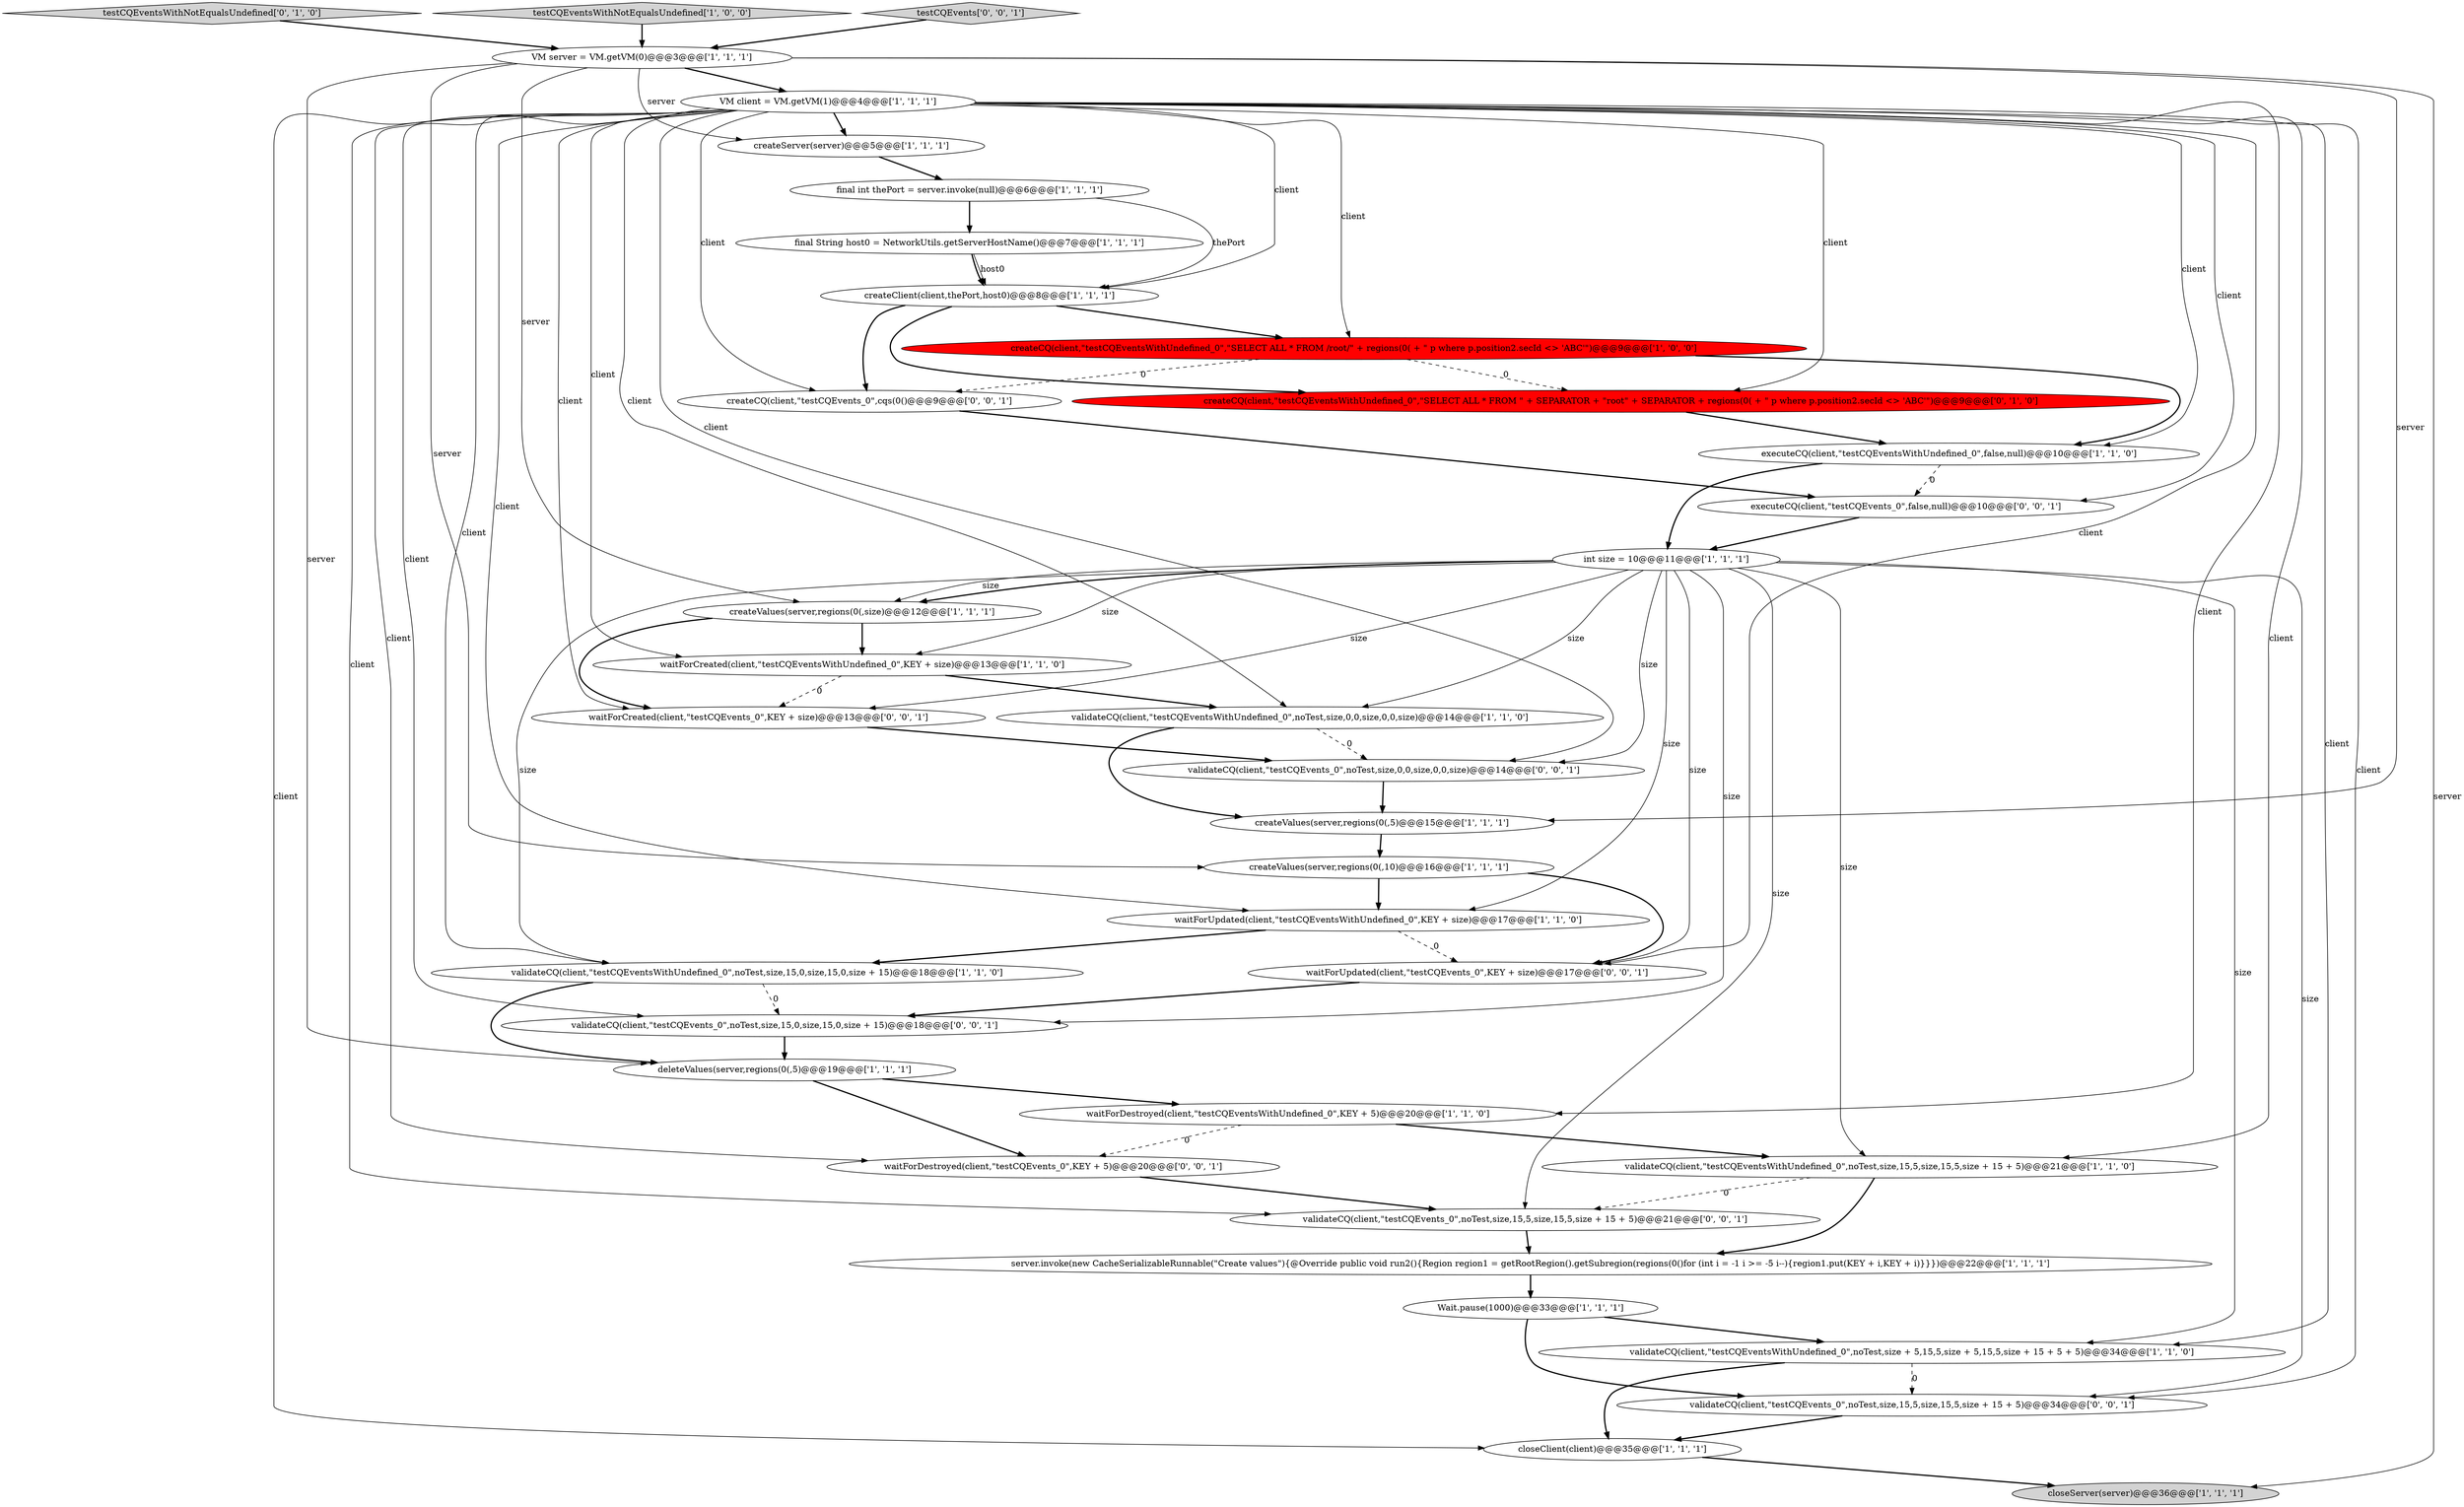 digraph {
24 [style = filled, label = "createServer(server)@@@5@@@['1', '1', '1']", fillcolor = white, shape = ellipse image = "AAA0AAABBB1BBB"];
33 [style = filled, label = "waitForCreated(client,\"testCQEvents_0\",KEY + size)@@@13@@@['0', '0', '1']", fillcolor = white, shape = ellipse image = "AAA0AAABBB3BBB"];
25 [style = filled, label = "createCQ(client,\"testCQEventsWithUndefined_0\",\"SELECT ALL * FROM \" + SEPARATOR + \"root\" + SEPARATOR + regions(0( + \" p where p.position2.secId <> 'ABC'\")@@@9@@@['0', '1', '0']", fillcolor = red, shape = ellipse image = "AAA1AAABBB2BBB"];
17 [style = filled, label = "VM server = VM.getVM(0)@@@3@@@['1', '1', '1']", fillcolor = white, shape = ellipse image = "AAA0AAABBB1BBB"];
8 [style = filled, label = "validateCQ(client,\"testCQEventsWithUndefined_0\",noTest,size,0,0,size,0,0,size)@@@14@@@['1', '1', '0']", fillcolor = white, shape = ellipse image = "AAA0AAABBB1BBB"];
22 [style = filled, label = "validateCQ(client,\"testCQEventsWithUndefined_0\",noTest,size + 5,15,5,size + 5,15,5,size + 15 + 5 + 5)@@@34@@@['1', '1', '0']", fillcolor = white, shape = ellipse image = "AAA0AAABBB1BBB"];
27 [style = filled, label = "waitForDestroyed(client,\"testCQEvents_0\",KEY + 5)@@@20@@@['0', '0', '1']", fillcolor = white, shape = ellipse image = "AAA0AAABBB3BBB"];
29 [style = filled, label = "executeCQ(client,\"testCQEvents_0\",false,null)@@@10@@@['0', '0', '1']", fillcolor = white, shape = ellipse image = "AAA0AAABBB3BBB"];
3 [style = filled, label = "createCQ(client,\"testCQEventsWithUndefined_0\",\"SELECT ALL * FROM /root/\" + regions(0( + \" p where p.position2.secId <> 'ABC'\")@@@9@@@['1', '0', '0']", fillcolor = red, shape = ellipse image = "AAA1AAABBB1BBB"];
15 [style = filled, label = "VM client = VM.getVM(1)@@@4@@@['1', '1', '1']", fillcolor = white, shape = ellipse image = "AAA0AAABBB1BBB"];
7 [style = filled, label = "createValues(server,regions(0(,size)@@@12@@@['1', '1', '1']", fillcolor = white, shape = ellipse image = "AAA0AAABBB1BBB"];
14 [style = filled, label = "server.invoke(new CacheSerializableRunnable(\"Create values\"){@Override public void run2(){Region region1 = getRootRegion().getSubregion(regions(0()for (int i = -1 i >= -5 i--){region1.put(KEY + i,KEY + i)}}})@@@22@@@['1', '1', '1']", fillcolor = white, shape = ellipse image = "AAA0AAABBB1BBB"];
20 [style = filled, label = "executeCQ(client,\"testCQEventsWithUndefined_0\",false,null)@@@10@@@['1', '1', '0']", fillcolor = white, shape = ellipse image = "AAA0AAABBB1BBB"];
13 [style = filled, label = "createValues(server,regions(0(,10)@@@16@@@['1', '1', '1']", fillcolor = white, shape = ellipse image = "AAA0AAABBB1BBB"];
18 [style = filled, label = "int size = 10@@@11@@@['1', '1', '1']", fillcolor = white, shape = ellipse image = "AAA0AAABBB1BBB"];
11 [style = filled, label = "waitForCreated(client,\"testCQEventsWithUndefined_0\",KEY + size)@@@13@@@['1', '1', '0']", fillcolor = white, shape = ellipse image = "AAA0AAABBB1BBB"];
26 [style = filled, label = "testCQEventsWithNotEqualsUndefined['0', '1', '0']", fillcolor = lightgray, shape = diamond image = "AAA0AAABBB2BBB"];
28 [style = filled, label = "validateCQ(client,\"testCQEvents_0\",noTest,size,0,0,size,0,0,size)@@@14@@@['0', '0', '1']", fillcolor = white, shape = ellipse image = "AAA0AAABBB3BBB"];
30 [style = filled, label = "createCQ(client,\"testCQEvents_0\",cqs(0()@@@9@@@['0', '0', '1']", fillcolor = white, shape = ellipse image = "AAA0AAABBB3BBB"];
34 [style = filled, label = "validateCQ(client,\"testCQEvents_0\",noTest,size,15,0,size,15,0,size + 15)@@@18@@@['0', '0', '1']", fillcolor = white, shape = ellipse image = "AAA0AAABBB3BBB"];
6 [style = filled, label = "createValues(server,regions(0(,5)@@@15@@@['1', '1', '1']", fillcolor = white, shape = ellipse image = "AAA0AAABBB1BBB"];
9 [style = filled, label = "waitForDestroyed(client,\"testCQEventsWithUndefined_0\",KEY + 5)@@@20@@@['1', '1', '0']", fillcolor = white, shape = ellipse image = "AAA0AAABBB1BBB"];
10 [style = filled, label = "final int thePort = server.invoke(null)@@@6@@@['1', '1', '1']", fillcolor = white, shape = ellipse image = "AAA0AAABBB1BBB"];
2 [style = filled, label = "testCQEventsWithNotEqualsUndefined['1', '0', '0']", fillcolor = lightgray, shape = diamond image = "AAA0AAABBB1BBB"];
0 [style = filled, label = "createClient(client,thePort,host0)@@@8@@@['1', '1', '1']", fillcolor = white, shape = ellipse image = "AAA0AAABBB1BBB"];
31 [style = filled, label = "validateCQ(client,\"testCQEvents_0\",noTest,size,15,5,size,15,5,size + 15 + 5)@@@34@@@['0', '0', '1']", fillcolor = white, shape = ellipse image = "AAA0AAABBB3BBB"];
1 [style = filled, label = "Wait.pause(1000)@@@33@@@['1', '1', '1']", fillcolor = white, shape = ellipse image = "AAA0AAABBB1BBB"];
4 [style = filled, label = "final String host0 = NetworkUtils.getServerHostName()@@@7@@@['1', '1', '1']", fillcolor = white, shape = ellipse image = "AAA0AAABBB1BBB"];
36 [style = filled, label = "waitForUpdated(client,\"testCQEvents_0\",KEY + size)@@@17@@@['0', '0', '1']", fillcolor = white, shape = ellipse image = "AAA0AAABBB3BBB"];
23 [style = filled, label = "closeServer(server)@@@36@@@['1', '1', '1']", fillcolor = lightgray, shape = ellipse image = "AAA0AAABBB1BBB"];
19 [style = filled, label = "validateCQ(client,\"testCQEventsWithUndefined_0\",noTest,size,15,0,size,15,0,size + 15)@@@18@@@['1', '1', '0']", fillcolor = white, shape = ellipse image = "AAA0AAABBB1BBB"];
35 [style = filled, label = "validateCQ(client,\"testCQEvents_0\",noTest,size,15,5,size,15,5,size + 15 + 5)@@@21@@@['0', '0', '1']", fillcolor = white, shape = ellipse image = "AAA0AAABBB3BBB"];
5 [style = filled, label = "closeClient(client)@@@35@@@['1', '1', '1']", fillcolor = white, shape = ellipse image = "AAA0AAABBB1BBB"];
12 [style = filled, label = "validateCQ(client,\"testCQEventsWithUndefined_0\",noTest,size,15,5,size,15,5,size + 15 + 5)@@@21@@@['1', '1', '0']", fillcolor = white, shape = ellipse image = "AAA0AAABBB1BBB"];
32 [style = filled, label = "testCQEvents['0', '0', '1']", fillcolor = lightgray, shape = diamond image = "AAA0AAABBB3BBB"];
16 [style = filled, label = "deleteValues(server,regions(0(,5)@@@19@@@['1', '1', '1']", fillcolor = white, shape = ellipse image = "AAA0AAABBB1BBB"];
21 [style = filled, label = "waitForUpdated(client,\"testCQEventsWithUndefined_0\",KEY + size)@@@17@@@['1', '1', '0']", fillcolor = white, shape = ellipse image = "AAA0AAABBB1BBB"];
0->30 [style = bold, label=""];
28->6 [style = bold, label=""];
12->35 [style = dashed, label="0"];
18->36 [style = solid, label="size"];
11->33 [style = dashed, label="0"];
15->11 [style = solid, label="client"];
17->23 [style = solid, label="server"];
9->27 [style = dashed, label="0"];
8->6 [style = bold, label=""];
30->29 [style = bold, label=""];
15->31 [style = solid, label="client"];
29->18 [style = bold, label=""];
17->6 [style = solid, label="server"];
4->0 [style = solid, label="host0"];
19->34 [style = dashed, label="0"];
0->25 [style = bold, label=""];
15->33 [style = solid, label="client"];
17->16 [style = solid, label="server"];
13->36 [style = bold, label=""];
17->24 [style = solid, label="server"];
18->35 [style = solid, label="size"];
1->31 [style = bold, label=""];
18->11 [style = solid, label="size"];
16->9 [style = bold, label=""];
24->10 [style = bold, label=""];
0->3 [style = bold, label=""];
7->11 [style = bold, label=""];
21->19 [style = bold, label=""];
5->23 [style = bold, label=""];
26->17 [style = bold, label=""];
18->22 [style = solid, label="size"];
33->28 [style = bold, label=""];
31->5 [style = bold, label=""];
18->19 [style = solid, label="size"];
8->28 [style = dashed, label="0"];
15->22 [style = solid, label="client"];
22->5 [style = bold, label=""];
21->36 [style = dashed, label="0"];
20->29 [style = dashed, label="0"];
4->0 [style = bold, label=""];
20->18 [style = bold, label=""];
7->33 [style = bold, label=""];
18->31 [style = solid, label="size"];
12->14 [style = bold, label=""];
17->15 [style = bold, label=""];
11->8 [style = bold, label=""];
15->19 [style = solid, label="client"];
18->7 [style = bold, label=""];
32->17 [style = bold, label=""];
22->31 [style = dashed, label="0"];
2->17 [style = bold, label=""];
3->30 [style = dashed, label="0"];
16->27 [style = bold, label=""];
15->0 [style = solid, label="client"];
17->13 [style = solid, label="server"];
15->35 [style = solid, label="client"];
15->12 [style = solid, label="client"];
18->21 [style = solid, label="size"];
15->30 [style = solid, label="client"];
35->14 [style = bold, label=""];
27->35 [style = bold, label=""];
19->16 [style = bold, label=""];
25->20 [style = bold, label=""];
15->21 [style = solid, label="client"];
15->5 [style = solid, label="client"];
18->12 [style = solid, label="size"];
10->0 [style = solid, label="thePort"];
6->13 [style = bold, label=""];
34->16 [style = bold, label=""];
15->28 [style = solid, label="client"];
15->8 [style = solid, label="client"];
9->12 [style = bold, label=""];
18->8 [style = solid, label="size"];
15->9 [style = solid, label="client"];
17->7 [style = solid, label="server"];
36->34 [style = bold, label=""];
15->34 [style = solid, label="client"];
18->28 [style = solid, label="size"];
18->34 [style = solid, label="size"];
18->7 [style = solid, label="size"];
15->27 [style = solid, label="client"];
14->1 [style = bold, label=""];
1->22 [style = bold, label=""];
15->36 [style = solid, label="client"];
3->20 [style = bold, label=""];
15->20 [style = solid, label="client"];
15->25 [style = solid, label="client"];
15->3 [style = solid, label="client"];
15->24 [style = bold, label=""];
10->4 [style = bold, label=""];
15->29 [style = solid, label="client"];
13->21 [style = bold, label=""];
18->33 [style = solid, label="size"];
3->25 [style = dashed, label="0"];
}
